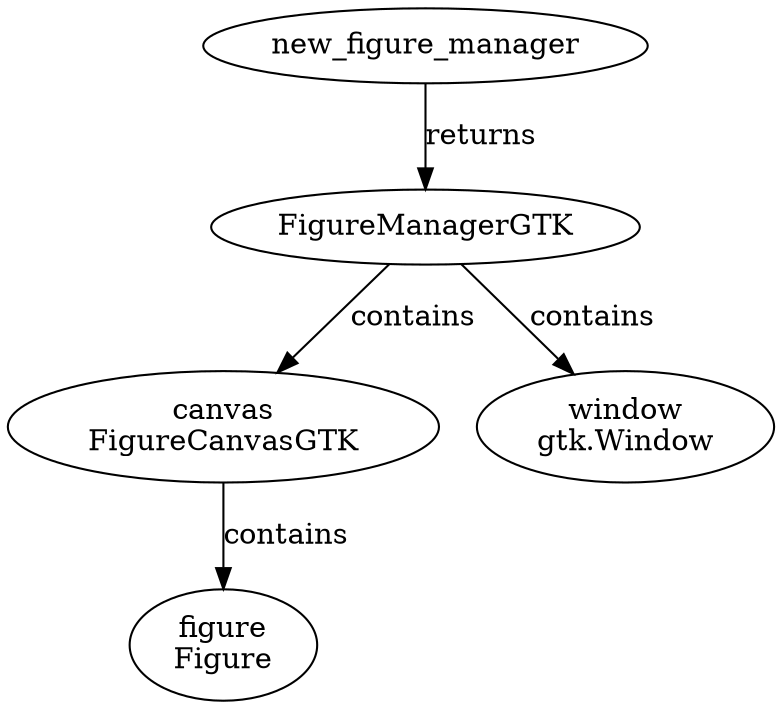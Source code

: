 digraph G {
  new_figure_manager->FigureManagerGTK[label="returns"];

  
  FigureManagerGTK->FigureCanvasGTK[label="contains"];
  FigureCanvasGTK->Figure[label="contains"];
  Figure[label="figure\nFigure"];
  FigureCanvasGTK[label="canvas\nFigureCanvasGTK"];
  FigureManagerGTK->GUIWindow[label="contains"];
  GUIWindow[label="window\ngtk.Window"];
}